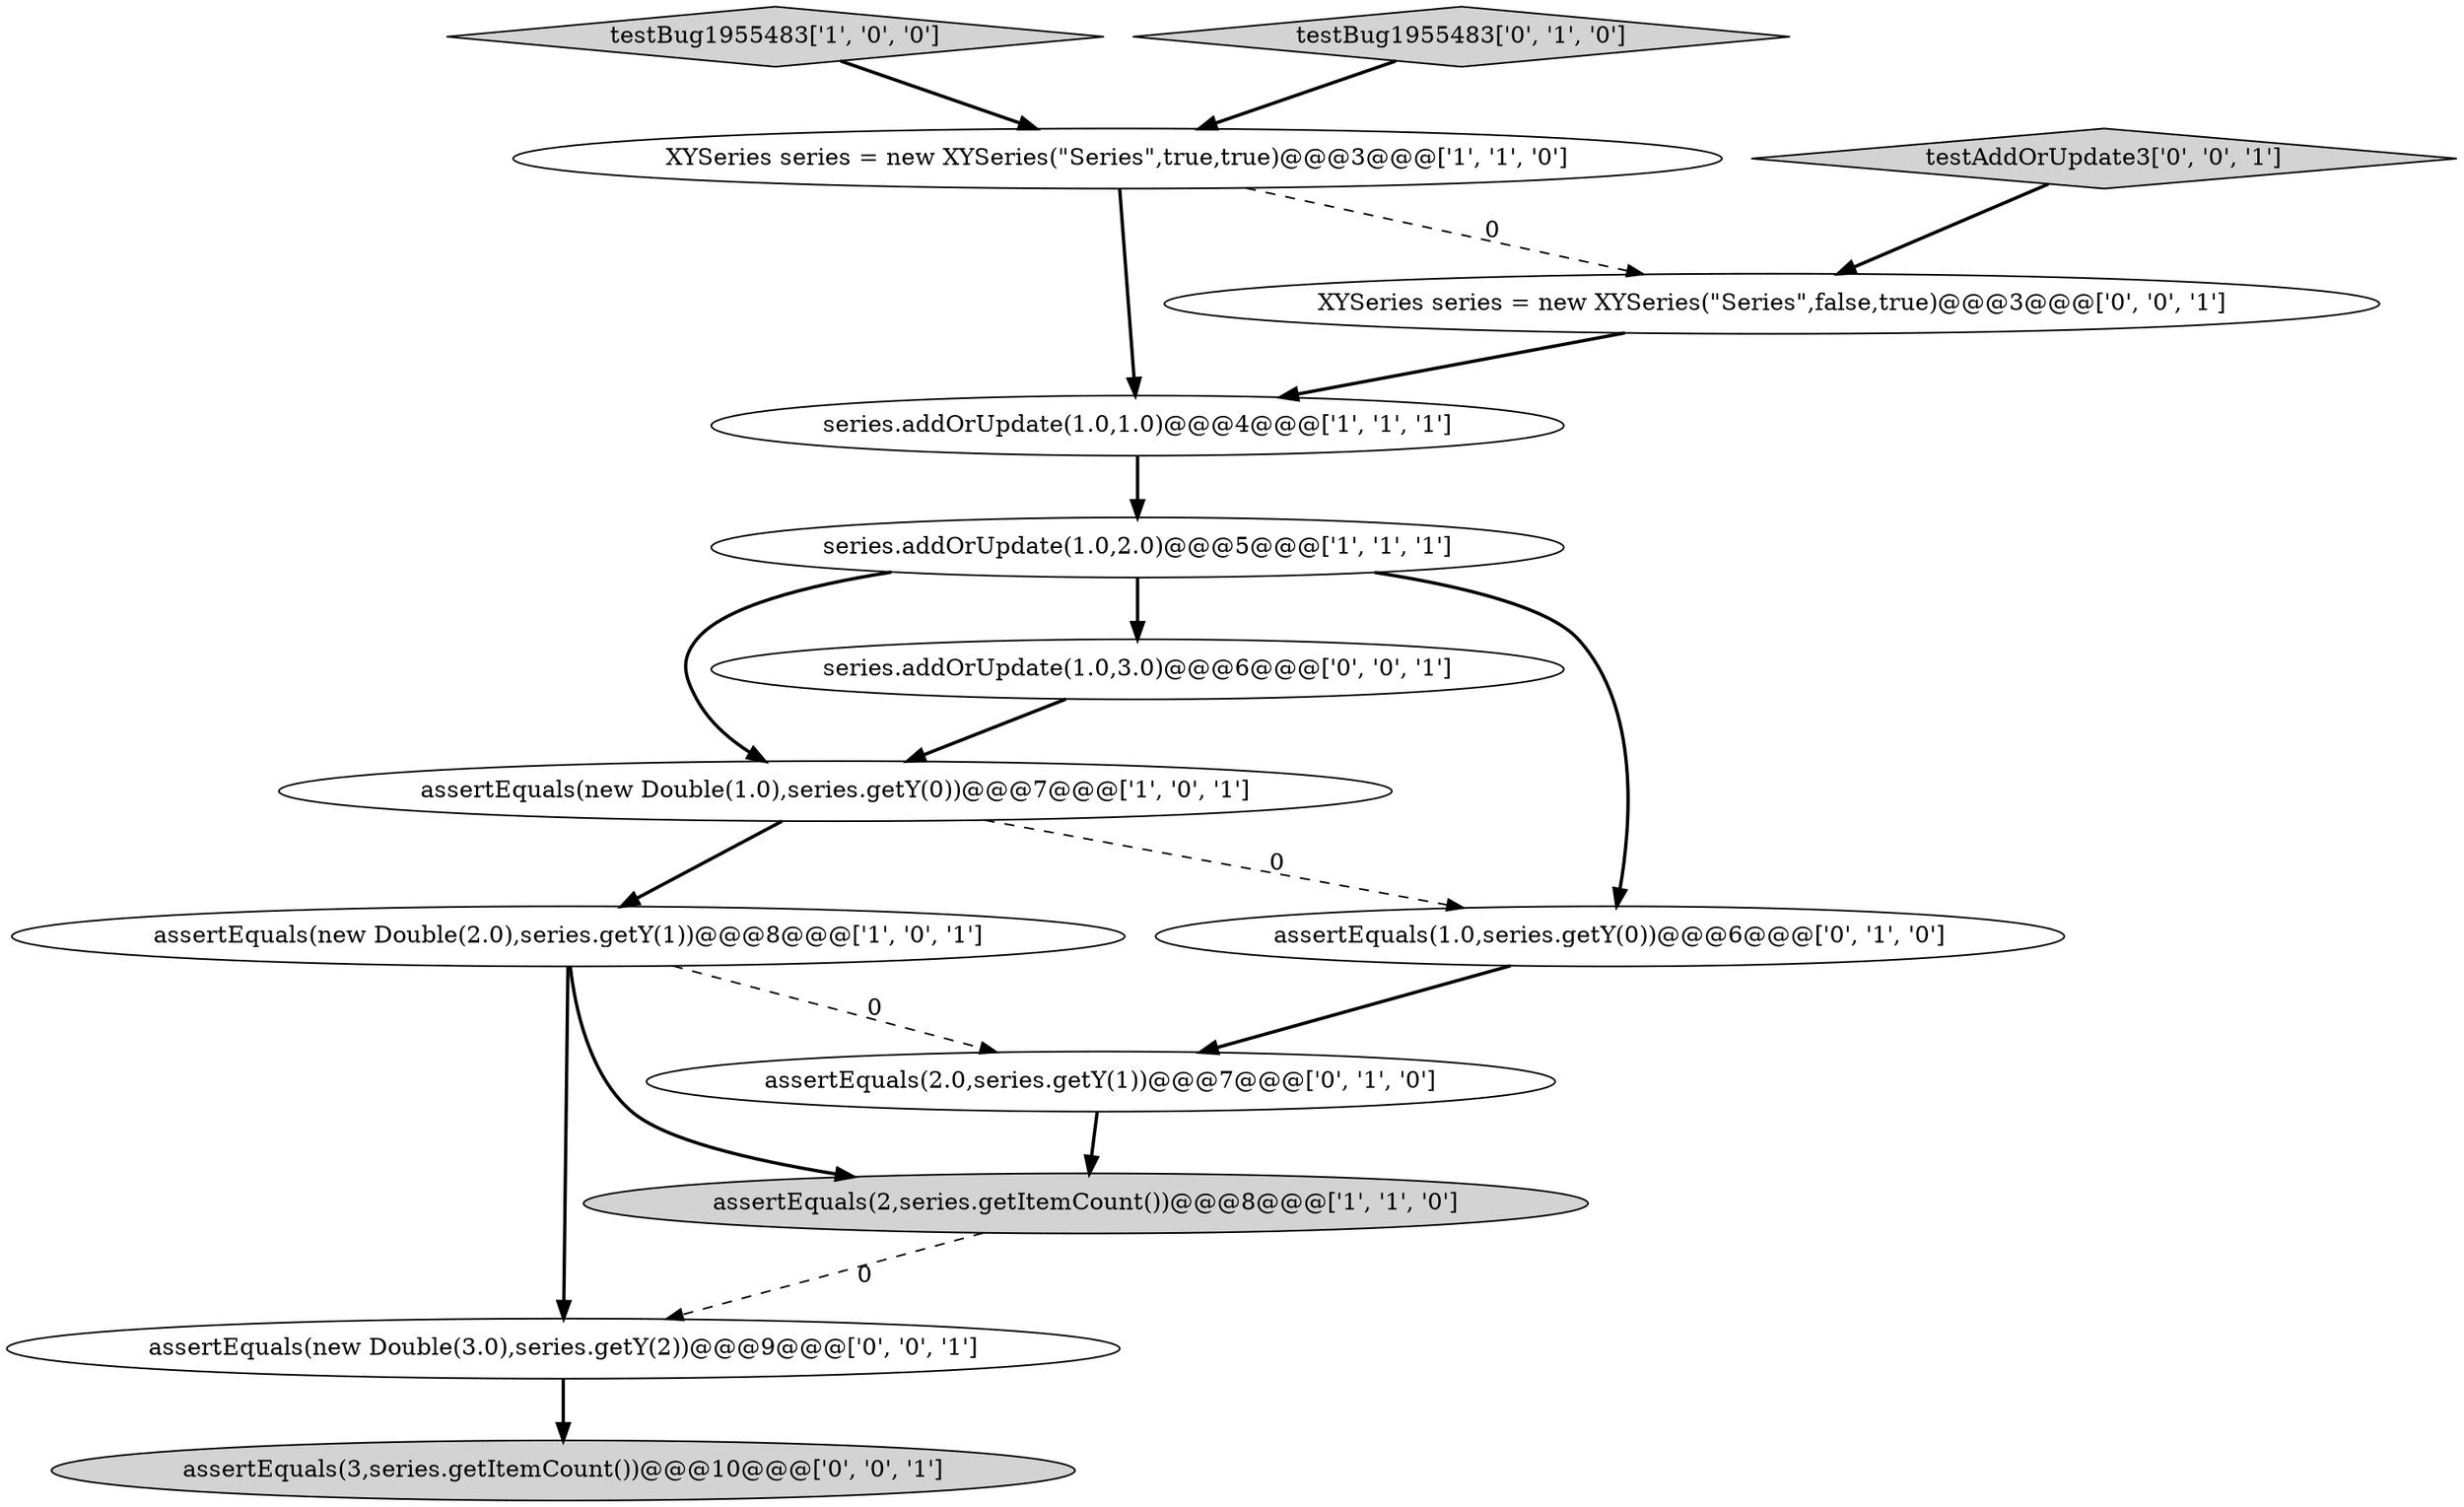digraph {
5 [style = filled, label = "assertEquals(new Double(1.0),series.getY(0))@@@7@@@['1', '0', '1']", fillcolor = white, shape = ellipse image = "AAA0AAABBB1BBB"];
6 [style = filled, label = "series.addOrUpdate(1.0,2.0)@@@5@@@['1', '1', '1']", fillcolor = white, shape = ellipse image = "AAA0AAABBB1BBB"];
0 [style = filled, label = "series.addOrUpdate(1.0,1.0)@@@4@@@['1', '1', '1']", fillcolor = white, shape = ellipse image = "AAA0AAABBB1BBB"];
14 [style = filled, label = "XYSeries series = new XYSeries(\"Series\",false,true)@@@3@@@['0', '0', '1']", fillcolor = white, shape = ellipse image = "AAA0AAABBB3BBB"];
4 [style = filled, label = "XYSeries series = new XYSeries(\"Series\",true,true)@@@3@@@['1', '1', '0']", fillcolor = white, shape = ellipse image = "AAA0AAABBB1BBB"];
7 [style = filled, label = "assertEquals(1.0,series.getY(0))@@@6@@@['0', '1', '0']", fillcolor = white, shape = ellipse image = "AAA1AAABBB2BBB"];
3 [style = filled, label = "testBug1955483['1', '0', '0']", fillcolor = lightgray, shape = diamond image = "AAA0AAABBB1BBB"];
10 [style = filled, label = "assertEquals(new Double(3.0),series.getY(2))@@@9@@@['0', '0', '1']", fillcolor = white, shape = ellipse image = "AAA0AAABBB3BBB"];
12 [style = filled, label = "assertEquals(3,series.getItemCount())@@@10@@@['0', '0', '1']", fillcolor = lightgray, shape = ellipse image = "AAA0AAABBB3BBB"];
9 [style = filled, label = "testBug1955483['0', '1', '0']", fillcolor = lightgray, shape = diamond image = "AAA0AAABBB2BBB"];
11 [style = filled, label = "series.addOrUpdate(1.0,3.0)@@@6@@@['0', '0', '1']", fillcolor = white, shape = ellipse image = "AAA0AAABBB3BBB"];
8 [style = filled, label = "assertEquals(2.0,series.getY(1))@@@7@@@['0', '1', '0']", fillcolor = white, shape = ellipse image = "AAA1AAABBB2BBB"];
13 [style = filled, label = "testAddOrUpdate3['0', '0', '1']", fillcolor = lightgray, shape = diamond image = "AAA0AAABBB3BBB"];
2 [style = filled, label = "assertEquals(2,series.getItemCount())@@@8@@@['1', '1', '0']", fillcolor = lightgray, shape = ellipse image = "AAA0AAABBB1BBB"];
1 [style = filled, label = "assertEquals(new Double(2.0),series.getY(1))@@@8@@@['1', '0', '1']", fillcolor = white, shape = ellipse image = "AAA0AAABBB1BBB"];
0->6 [style = bold, label=""];
6->11 [style = bold, label=""];
5->7 [style = dashed, label="0"];
10->12 [style = bold, label=""];
8->2 [style = bold, label=""];
2->10 [style = dashed, label="0"];
6->7 [style = bold, label=""];
7->8 [style = bold, label=""];
14->0 [style = bold, label=""];
13->14 [style = bold, label=""];
1->10 [style = bold, label=""];
1->8 [style = dashed, label="0"];
4->14 [style = dashed, label="0"];
9->4 [style = bold, label=""];
1->2 [style = bold, label=""];
3->4 [style = bold, label=""];
4->0 [style = bold, label=""];
6->5 [style = bold, label=""];
11->5 [style = bold, label=""];
5->1 [style = bold, label=""];
}
